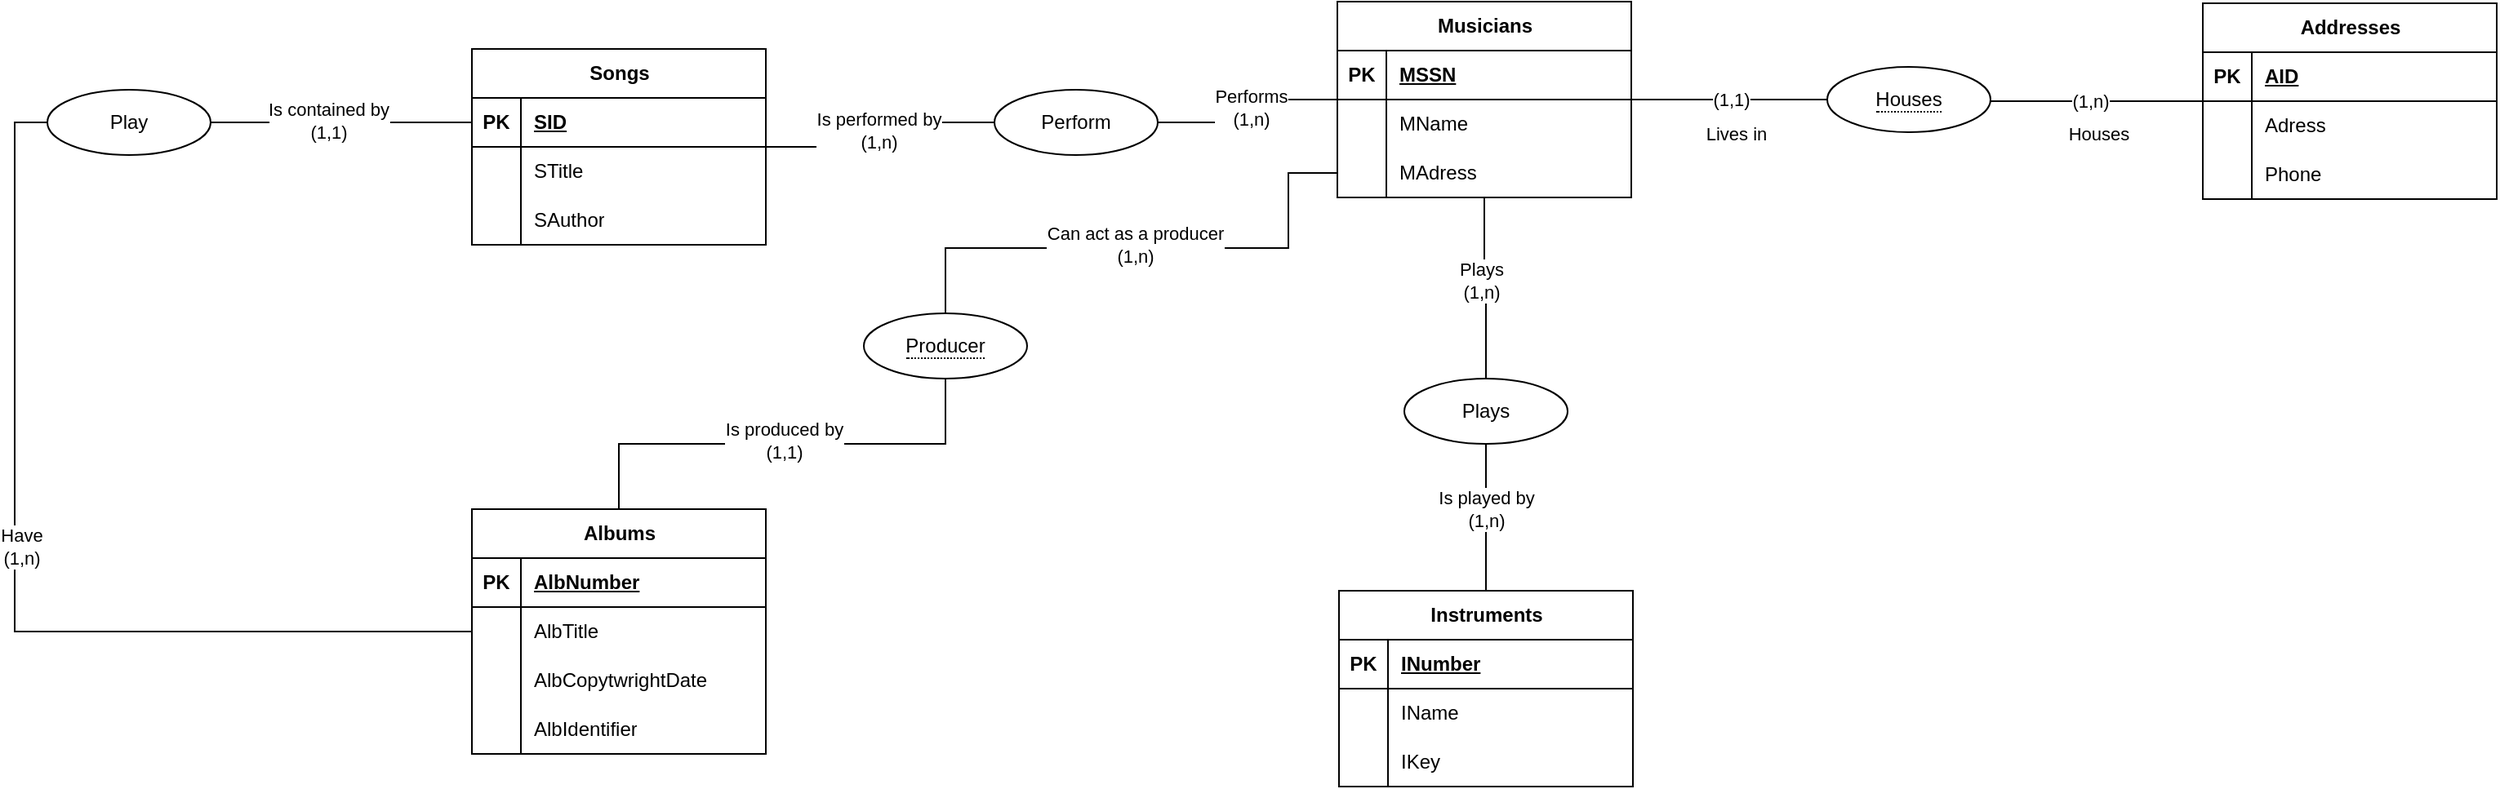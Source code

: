 <mxfile version="24.6.4" type="device">
  <diagram name="Página-1" id="3Nh4_szMT7JgrHM-tiYS">
    <mxGraphModel dx="2577" dy="1035" grid="1" gridSize="10" guides="1" tooltips="1" connect="1" arrows="1" fold="1" page="1" pageScale="1" pageWidth="827" pageHeight="1169" math="0" shadow="0">
      <root>
        <mxCell id="0" />
        <mxCell id="1" parent="0" />
        <mxCell id="sXZW44fHzQQ7xPGhSXdJ-114" style="edgeStyle=orthogonalEdgeStyle;rounded=0;orthogonalLoop=1;jettySize=auto;html=1;endArrow=none;endFill=0;entryX=0.5;entryY=0;entryDx=0;entryDy=0;" edge="1" parent="1" source="sXZW44fHzQQ7xPGhSXdJ-31" target="sXZW44fHzQQ7xPGhSXdJ-119">
          <mxGeometry relative="1" as="geometry">
            <mxPoint x="200" y="260" as="targetPoint" />
          </mxGeometry>
        </mxCell>
        <mxCell id="sXZW44fHzQQ7xPGhSXdJ-120" value="Plays&lt;br&gt;(1,n)" style="edgeLabel;html=1;align=center;verticalAlign=middle;resizable=0;points=[];" vertex="1" connectable="0" parent="sXZW44fHzQQ7xPGhSXdJ-114">
          <mxGeometry x="-0.085" y="-2" relative="1" as="geometry">
            <mxPoint as="offset" />
          </mxGeometry>
        </mxCell>
        <mxCell id="sXZW44fHzQQ7xPGhSXdJ-31" value="Musicians" style="shape=table;startSize=30;container=1;collapsible=1;childLayout=tableLayout;fixedRows=1;rowLines=0;fontStyle=1;align=center;resizeLast=1;html=1;" vertex="1" parent="1">
          <mxGeometry x="110" y="39" width="180" height="120" as="geometry" />
        </mxCell>
        <mxCell id="sXZW44fHzQQ7xPGhSXdJ-32" value="" style="shape=tableRow;horizontal=0;startSize=0;swimlaneHead=0;swimlaneBody=0;fillColor=none;collapsible=0;dropTarget=0;points=[[0,0.5],[1,0.5]];portConstraint=eastwest;top=0;left=0;right=0;bottom=1;" vertex="1" parent="sXZW44fHzQQ7xPGhSXdJ-31">
          <mxGeometry y="30" width="180" height="30" as="geometry" />
        </mxCell>
        <mxCell id="sXZW44fHzQQ7xPGhSXdJ-33" value="PK" style="shape=partialRectangle;connectable=0;fillColor=none;top=0;left=0;bottom=0;right=0;fontStyle=1;overflow=hidden;whiteSpace=wrap;html=1;" vertex="1" parent="sXZW44fHzQQ7xPGhSXdJ-32">
          <mxGeometry width="30" height="30" as="geometry">
            <mxRectangle width="30" height="30" as="alternateBounds" />
          </mxGeometry>
        </mxCell>
        <mxCell id="sXZW44fHzQQ7xPGhSXdJ-34" value="MSSN" style="shape=partialRectangle;connectable=0;fillColor=none;top=0;left=0;bottom=0;right=0;align=left;spacingLeft=6;fontStyle=5;overflow=hidden;whiteSpace=wrap;html=1;" vertex="1" parent="sXZW44fHzQQ7xPGhSXdJ-32">
          <mxGeometry x="30" width="150" height="30" as="geometry">
            <mxRectangle width="150" height="30" as="alternateBounds" />
          </mxGeometry>
        </mxCell>
        <mxCell id="sXZW44fHzQQ7xPGhSXdJ-35" value="" style="shape=tableRow;horizontal=0;startSize=0;swimlaneHead=0;swimlaneBody=0;fillColor=none;collapsible=0;dropTarget=0;points=[[0,0.5],[1,0.5]];portConstraint=eastwest;top=0;left=0;right=0;bottom=0;" vertex="1" parent="sXZW44fHzQQ7xPGhSXdJ-31">
          <mxGeometry y="60" width="180" height="30" as="geometry" />
        </mxCell>
        <mxCell id="sXZW44fHzQQ7xPGhSXdJ-36" value="" style="shape=partialRectangle;connectable=0;fillColor=none;top=0;left=0;bottom=0;right=0;editable=1;overflow=hidden;whiteSpace=wrap;html=1;" vertex="1" parent="sXZW44fHzQQ7xPGhSXdJ-35">
          <mxGeometry width="30" height="30" as="geometry">
            <mxRectangle width="30" height="30" as="alternateBounds" />
          </mxGeometry>
        </mxCell>
        <mxCell id="sXZW44fHzQQ7xPGhSXdJ-37" value="MName" style="shape=partialRectangle;connectable=0;fillColor=none;top=0;left=0;bottom=0;right=0;align=left;spacingLeft=6;overflow=hidden;whiteSpace=wrap;html=1;" vertex="1" parent="sXZW44fHzQQ7xPGhSXdJ-35">
          <mxGeometry x="30" width="150" height="30" as="geometry">
            <mxRectangle width="150" height="30" as="alternateBounds" />
          </mxGeometry>
        </mxCell>
        <mxCell id="sXZW44fHzQQ7xPGhSXdJ-38" value="" style="shape=tableRow;horizontal=0;startSize=0;swimlaneHead=0;swimlaneBody=0;fillColor=none;collapsible=0;dropTarget=0;points=[[0,0.5],[1,0.5]];portConstraint=eastwest;top=0;left=0;right=0;bottom=0;" vertex="1" parent="sXZW44fHzQQ7xPGhSXdJ-31">
          <mxGeometry y="90" width="180" height="30" as="geometry" />
        </mxCell>
        <mxCell id="sXZW44fHzQQ7xPGhSXdJ-39" value="" style="shape=partialRectangle;connectable=0;fillColor=none;top=0;left=0;bottom=0;right=0;editable=1;overflow=hidden;whiteSpace=wrap;html=1;" vertex="1" parent="sXZW44fHzQQ7xPGhSXdJ-38">
          <mxGeometry width="30" height="30" as="geometry">
            <mxRectangle width="30" height="30" as="alternateBounds" />
          </mxGeometry>
        </mxCell>
        <mxCell id="sXZW44fHzQQ7xPGhSXdJ-40" value="MAdress" style="shape=partialRectangle;connectable=0;fillColor=none;top=0;left=0;bottom=0;right=0;align=left;spacingLeft=6;overflow=hidden;whiteSpace=wrap;html=1;" vertex="1" parent="sXZW44fHzQQ7xPGhSXdJ-38">
          <mxGeometry x="30" width="150" height="30" as="geometry">
            <mxRectangle width="150" height="30" as="alternateBounds" />
          </mxGeometry>
        </mxCell>
        <mxCell id="sXZW44fHzQQ7xPGhSXdJ-44" value="Addresses" style="shape=table;startSize=30;container=1;collapsible=1;childLayout=tableLayout;fixedRows=1;rowLines=0;fontStyle=1;align=center;resizeLast=1;html=1;" vertex="1" parent="1">
          <mxGeometry x="640" y="40" width="180" height="120" as="geometry" />
        </mxCell>
        <mxCell id="sXZW44fHzQQ7xPGhSXdJ-45" value="" style="shape=tableRow;horizontal=0;startSize=0;swimlaneHead=0;swimlaneBody=0;fillColor=none;collapsible=0;dropTarget=0;points=[[0,0.5],[1,0.5]];portConstraint=eastwest;top=0;left=0;right=0;bottom=1;" vertex="1" parent="sXZW44fHzQQ7xPGhSXdJ-44">
          <mxGeometry y="30" width="180" height="30" as="geometry" />
        </mxCell>
        <mxCell id="sXZW44fHzQQ7xPGhSXdJ-46" value="PK" style="shape=partialRectangle;connectable=0;fillColor=none;top=0;left=0;bottom=0;right=0;fontStyle=1;overflow=hidden;whiteSpace=wrap;html=1;" vertex="1" parent="sXZW44fHzQQ7xPGhSXdJ-45">
          <mxGeometry width="30" height="30" as="geometry">
            <mxRectangle width="30" height="30" as="alternateBounds" />
          </mxGeometry>
        </mxCell>
        <mxCell id="sXZW44fHzQQ7xPGhSXdJ-47" value="AID" style="shape=partialRectangle;connectable=0;fillColor=none;top=0;left=0;bottom=0;right=0;align=left;spacingLeft=6;fontStyle=5;overflow=hidden;whiteSpace=wrap;html=1;" vertex="1" parent="sXZW44fHzQQ7xPGhSXdJ-45">
          <mxGeometry x="30" width="150" height="30" as="geometry">
            <mxRectangle width="150" height="30" as="alternateBounds" />
          </mxGeometry>
        </mxCell>
        <mxCell id="sXZW44fHzQQ7xPGhSXdJ-48" value="" style="shape=tableRow;horizontal=0;startSize=0;swimlaneHead=0;swimlaneBody=0;fillColor=none;collapsible=0;dropTarget=0;points=[[0,0.5],[1,0.5]];portConstraint=eastwest;top=0;left=0;right=0;bottom=0;" vertex="1" parent="sXZW44fHzQQ7xPGhSXdJ-44">
          <mxGeometry y="60" width="180" height="30" as="geometry" />
        </mxCell>
        <mxCell id="sXZW44fHzQQ7xPGhSXdJ-49" value="" style="shape=partialRectangle;connectable=0;fillColor=none;top=0;left=0;bottom=0;right=0;editable=1;overflow=hidden;whiteSpace=wrap;html=1;" vertex="1" parent="sXZW44fHzQQ7xPGhSXdJ-48">
          <mxGeometry width="30" height="30" as="geometry">
            <mxRectangle width="30" height="30" as="alternateBounds" />
          </mxGeometry>
        </mxCell>
        <mxCell id="sXZW44fHzQQ7xPGhSXdJ-50" value="Adress" style="shape=partialRectangle;connectable=0;fillColor=none;top=0;left=0;bottom=0;right=0;align=left;spacingLeft=6;overflow=hidden;whiteSpace=wrap;html=1;" vertex="1" parent="sXZW44fHzQQ7xPGhSXdJ-48">
          <mxGeometry x="30" width="150" height="30" as="geometry">
            <mxRectangle width="150" height="30" as="alternateBounds" />
          </mxGeometry>
        </mxCell>
        <mxCell id="sXZW44fHzQQ7xPGhSXdJ-51" value="" style="shape=tableRow;horizontal=0;startSize=0;swimlaneHead=0;swimlaneBody=0;fillColor=none;collapsible=0;dropTarget=0;points=[[0,0.5],[1,0.5]];portConstraint=eastwest;top=0;left=0;right=0;bottom=0;" vertex="1" parent="sXZW44fHzQQ7xPGhSXdJ-44">
          <mxGeometry y="90" width="180" height="30" as="geometry" />
        </mxCell>
        <mxCell id="sXZW44fHzQQ7xPGhSXdJ-52" value="" style="shape=partialRectangle;connectable=0;fillColor=none;top=0;left=0;bottom=0;right=0;editable=1;overflow=hidden;whiteSpace=wrap;html=1;" vertex="1" parent="sXZW44fHzQQ7xPGhSXdJ-51">
          <mxGeometry width="30" height="30" as="geometry">
            <mxRectangle width="30" height="30" as="alternateBounds" />
          </mxGeometry>
        </mxCell>
        <mxCell id="sXZW44fHzQQ7xPGhSXdJ-53" value="Phone" style="shape=partialRectangle;connectable=0;fillColor=none;top=0;left=0;bottom=0;right=0;align=left;spacingLeft=6;overflow=hidden;whiteSpace=wrap;html=1;" vertex="1" parent="sXZW44fHzQQ7xPGhSXdJ-51">
          <mxGeometry x="30" width="150" height="30" as="geometry">
            <mxRectangle width="150" height="30" as="alternateBounds" />
          </mxGeometry>
        </mxCell>
        <mxCell id="sXZW44fHzQQ7xPGhSXdJ-57" value="Instruments" style="shape=table;startSize=30;container=1;collapsible=1;childLayout=tableLayout;fixedRows=1;rowLines=0;fontStyle=1;align=center;resizeLast=1;html=1;" vertex="1" parent="1">
          <mxGeometry x="111" y="400" width="180" height="120" as="geometry" />
        </mxCell>
        <mxCell id="sXZW44fHzQQ7xPGhSXdJ-58" value="" style="shape=tableRow;horizontal=0;startSize=0;swimlaneHead=0;swimlaneBody=0;fillColor=none;collapsible=0;dropTarget=0;points=[[0,0.5],[1,0.5]];portConstraint=eastwest;top=0;left=0;right=0;bottom=1;" vertex="1" parent="sXZW44fHzQQ7xPGhSXdJ-57">
          <mxGeometry y="30" width="180" height="30" as="geometry" />
        </mxCell>
        <mxCell id="sXZW44fHzQQ7xPGhSXdJ-59" value="PK" style="shape=partialRectangle;connectable=0;fillColor=none;top=0;left=0;bottom=0;right=0;fontStyle=1;overflow=hidden;whiteSpace=wrap;html=1;" vertex="1" parent="sXZW44fHzQQ7xPGhSXdJ-58">
          <mxGeometry width="30" height="30" as="geometry">
            <mxRectangle width="30" height="30" as="alternateBounds" />
          </mxGeometry>
        </mxCell>
        <mxCell id="sXZW44fHzQQ7xPGhSXdJ-60" value="INumber" style="shape=partialRectangle;connectable=0;fillColor=none;top=0;left=0;bottom=0;right=0;align=left;spacingLeft=6;fontStyle=5;overflow=hidden;whiteSpace=wrap;html=1;" vertex="1" parent="sXZW44fHzQQ7xPGhSXdJ-58">
          <mxGeometry x="30" width="150" height="30" as="geometry">
            <mxRectangle width="150" height="30" as="alternateBounds" />
          </mxGeometry>
        </mxCell>
        <mxCell id="sXZW44fHzQQ7xPGhSXdJ-61" value="" style="shape=tableRow;horizontal=0;startSize=0;swimlaneHead=0;swimlaneBody=0;fillColor=none;collapsible=0;dropTarget=0;points=[[0,0.5],[1,0.5]];portConstraint=eastwest;top=0;left=0;right=0;bottom=0;" vertex="1" parent="sXZW44fHzQQ7xPGhSXdJ-57">
          <mxGeometry y="60" width="180" height="30" as="geometry" />
        </mxCell>
        <mxCell id="sXZW44fHzQQ7xPGhSXdJ-62" value="" style="shape=partialRectangle;connectable=0;fillColor=none;top=0;left=0;bottom=0;right=0;editable=1;overflow=hidden;whiteSpace=wrap;html=1;" vertex="1" parent="sXZW44fHzQQ7xPGhSXdJ-61">
          <mxGeometry width="30" height="30" as="geometry">
            <mxRectangle width="30" height="30" as="alternateBounds" />
          </mxGeometry>
        </mxCell>
        <mxCell id="sXZW44fHzQQ7xPGhSXdJ-63" value="IName" style="shape=partialRectangle;connectable=0;fillColor=none;top=0;left=0;bottom=0;right=0;align=left;spacingLeft=6;overflow=hidden;whiteSpace=wrap;html=1;" vertex="1" parent="sXZW44fHzQQ7xPGhSXdJ-61">
          <mxGeometry x="30" width="150" height="30" as="geometry">
            <mxRectangle width="150" height="30" as="alternateBounds" />
          </mxGeometry>
        </mxCell>
        <mxCell id="sXZW44fHzQQ7xPGhSXdJ-64" value="" style="shape=tableRow;horizontal=0;startSize=0;swimlaneHead=0;swimlaneBody=0;fillColor=none;collapsible=0;dropTarget=0;points=[[0,0.5],[1,0.5]];portConstraint=eastwest;top=0;left=0;right=0;bottom=0;" vertex="1" parent="sXZW44fHzQQ7xPGhSXdJ-57">
          <mxGeometry y="90" width="180" height="30" as="geometry" />
        </mxCell>
        <mxCell id="sXZW44fHzQQ7xPGhSXdJ-65" value="" style="shape=partialRectangle;connectable=0;fillColor=none;top=0;left=0;bottom=0;right=0;editable=1;overflow=hidden;whiteSpace=wrap;html=1;" vertex="1" parent="sXZW44fHzQQ7xPGhSXdJ-64">
          <mxGeometry width="30" height="30" as="geometry">
            <mxRectangle width="30" height="30" as="alternateBounds" />
          </mxGeometry>
        </mxCell>
        <mxCell id="sXZW44fHzQQ7xPGhSXdJ-66" value="IKey" style="shape=partialRectangle;connectable=0;fillColor=none;top=0;left=0;bottom=0;right=0;align=left;spacingLeft=6;overflow=hidden;whiteSpace=wrap;html=1;" vertex="1" parent="sXZW44fHzQQ7xPGhSXdJ-64">
          <mxGeometry x="30" width="150" height="30" as="geometry">
            <mxRectangle width="150" height="30" as="alternateBounds" />
          </mxGeometry>
        </mxCell>
        <mxCell id="sXZW44fHzQQ7xPGhSXdJ-133" style="edgeStyle=orthogonalEdgeStyle;rounded=0;orthogonalLoop=1;jettySize=auto;html=1;endArrow=none;endFill=0;" edge="1" parent="1" source="sXZW44fHzQQ7xPGhSXdJ-134" target="sXZW44fHzQQ7xPGhSXdJ-38">
          <mxGeometry relative="1" as="geometry">
            <Array as="points">
              <mxPoint x="-130" y="190" />
              <mxPoint x="80" y="190" />
              <mxPoint x="80" y="144" />
            </Array>
          </mxGeometry>
        </mxCell>
        <mxCell id="sXZW44fHzQQ7xPGhSXdJ-140" value="Can act as a producer&lt;br&gt;(1,n)" style="edgeLabel;html=1;align=center;verticalAlign=middle;resizable=0;points=[];" vertex="1" connectable="0" parent="sXZW44fHzQQ7xPGhSXdJ-133">
          <mxGeometry x="-0.043" y="2" relative="1" as="geometry">
            <mxPoint as="offset" />
          </mxGeometry>
        </mxCell>
        <mxCell id="sXZW44fHzQQ7xPGhSXdJ-70" value="Albums" style="shape=table;startSize=30;container=1;collapsible=1;childLayout=tableLayout;fixedRows=1;rowLines=0;fontStyle=1;align=center;resizeLast=1;html=1;" vertex="1" parent="1">
          <mxGeometry x="-420" y="350" width="180" height="150" as="geometry" />
        </mxCell>
        <mxCell id="sXZW44fHzQQ7xPGhSXdJ-71" value="" style="shape=tableRow;horizontal=0;startSize=0;swimlaneHead=0;swimlaneBody=0;fillColor=none;collapsible=0;dropTarget=0;points=[[0,0.5],[1,0.5]];portConstraint=eastwest;top=0;left=0;right=0;bottom=1;" vertex="1" parent="sXZW44fHzQQ7xPGhSXdJ-70">
          <mxGeometry y="30" width="180" height="30" as="geometry" />
        </mxCell>
        <mxCell id="sXZW44fHzQQ7xPGhSXdJ-72" value="PK" style="shape=partialRectangle;connectable=0;fillColor=none;top=0;left=0;bottom=0;right=0;fontStyle=1;overflow=hidden;whiteSpace=wrap;html=1;" vertex="1" parent="sXZW44fHzQQ7xPGhSXdJ-71">
          <mxGeometry width="30" height="30" as="geometry">
            <mxRectangle width="30" height="30" as="alternateBounds" />
          </mxGeometry>
        </mxCell>
        <mxCell id="sXZW44fHzQQ7xPGhSXdJ-73" value="AlbNumber" style="shape=partialRectangle;connectable=0;fillColor=none;top=0;left=0;bottom=0;right=0;align=left;spacingLeft=6;fontStyle=5;overflow=hidden;whiteSpace=wrap;html=1;" vertex="1" parent="sXZW44fHzQQ7xPGhSXdJ-71">
          <mxGeometry x="30" width="150" height="30" as="geometry">
            <mxRectangle width="150" height="30" as="alternateBounds" />
          </mxGeometry>
        </mxCell>
        <mxCell id="sXZW44fHzQQ7xPGhSXdJ-74" value="" style="shape=tableRow;horizontal=0;startSize=0;swimlaneHead=0;swimlaneBody=0;fillColor=none;collapsible=0;dropTarget=0;points=[[0,0.5],[1,0.5]];portConstraint=eastwest;top=0;left=0;right=0;bottom=0;" vertex="1" parent="sXZW44fHzQQ7xPGhSXdJ-70">
          <mxGeometry y="60" width="180" height="30" as="geometry" />
        </mxCell>
        <mxCell id="sXZW44fHzQQ7xPGhSXdJ-75" value="" style="shape=partialRectangle;connectable=0;fillColor=none;top=0;left=0;bottom=0;right=0;editable=1;overflow=hidden;whiteSpace=wrap;html=1;" vertex="1" parent="sXZW44fHzQQ7xPGhSXdJ-74">
          <mxGeometry width="30" height="30" as="geometry">
            <mxRectangle width="30" height="30" as="alternateBounds" />
          </mxGeometry>
        </mxCell>
        <mxCell id="sXZW44fHzQQ7xPGhSXdJ-76" value="AlbTitle" style="shape=partialRectangle;connectable=0;fillColor=none;top=0;left=0;bottom=0;right=0;align=left;spacingLeft=6;overflow=hidden;whiteSpace=wrap;html=1;" vertex="1" parent="sXZW44fHzQQ7xPGhSXdJ-74">
          <mxGeometry x="30" width="150" height="30" as="geometry">
            <mxRectangle width="150" height="30" as="alternateBounds" />
          </mxGeometry>
        </mxCell>
        <mxCell id="sXZW44fHzQQ7xPGhSXdJ-77" value="" style="shape=tableRow;horizontal=0;startSize=0;swimlaneHead=0;swimlaneBody=0;fillColor=none;collapsible=0;dropTarget=0;points=[[0,0.5],[1,0.5]];portConstraint=eastwest;top=0;left=0;right=0;bottom=0;" vertex="1" parent="sXZW44fHzQQ7xPGhSXdJ-70">
          <mxGeometry y="90" width="180" height="30" as="geometry" />
        </mxCell>
        <mxCell id="sXZW44fHzQQ7xPGhSXdJ-78" value="" style="shape=partialRectangle;connectable=0;fillColor=none;top=0;left=0;bottom=0;right=0;editable=1;overflow=hidden;whiteSpace=wrap;html=1;" vertex="1" parent="sXZW44fHzQQ7xPGhSXdJ-77">
          <mxGeometry width="30" height="30" as="geometry">
            <mxRectangle width="30" height="30" as="alternateBounds" />
          </mxGeometry>
        </mxCell>
        <mxCell id="sXZW44fHzQQ7xPGhSXdJ-79" value="AlbCopytwrightDate" style="shape=partialRectangle;connectable=0;fillColor=none;top=0;left=0;bottom=0;right=0;align=left;spacingLeft=6;overflow=hidden;whiteSpace=wrap;html=1;" vertex="1" parent="sXZW44fHzQQ7xPGhSXdJ-77">
          <mxGeometry x="30" width="150" height="30" as="geometry">
            <mxRectangle width="150" height="30" as="alternateBounds" />
          </mxGeometry>
        </mxCell>
        <mxCell id="sXZW44fHzQQ7xPGhSXdJ-80" value="" style="shape=tableRow;horizontal=0;startSize=0;swimlaneHead=0;swimlaneBody=0;fillColor=none;collapsible=0;dropTarget=0;points=[[0,0.5],[1,0.5]];portConstraint=eastwest;top=0;left=0;right=0;bottom=0;" vertex="1" parent="sXZW44fHzQQ7xPGhSXdJ-70">
          <mxGeometry y="120" width="180" height="30" as="geometry" />
        </mxCell>
        <mxCell id="sXZW44fHzQQ7xPGhSXdJ-81" value="" style="shape=partialRectangle;connectable=0;fillColor=none;top=0;left=0;bottom=0;right=0;editable=1;overflow=hidden;whiteSpace=wrap;html=1;" vertex="1" parent="sXZW44fHzQQ7xPGhSXdJ-80">
          <mxGeometry width="30" height="30" as="geometry">
            <mxRectangle width="30" height="30" as="alternateBounds" />
          </mxGeometry>
        </mxCell>
        <mxCell id="sXZW44fHzQQ7xPGhSXdJ-82" value="AlbIdentifier" style="shape=partialRectangle;connectable=0;fillColor=none;top=0;left=0;bottom=0;right=0;align=left;spacingLeft=6;overflow=hidden;whiteSpace=wrap;html=1;" vertex="1" parent="sXZW44fHzQQ7xPGhSXdJ-80">
          <mxGeometry x="30" width="150" height="30" as="geometry">
            <mxRectangle width="150" height="30" as="alternateBounds" />
          </mxGeometry>
        </mxCell>
        <mxCell id="sXZW44fHzQQ7xPGhSXdJ-89" value="Songs" style="shape=table;startSize=30;container=1;collapsible=1;childLayout=tableLayout;fixedRows=1;rowLines=0;fontStyle=1;align=center;resizeLast=1;html=1;" vertex="1" parent="1">
          <mxGeometry x="-420" y="68" width="180" height="120" as="geometry" />
        </mxCell>
        <mxCell id="sXZW44fHzQQ7xPGhSXdJ-90" value="" style="shape=tableRow;horizontal=0;startSize=0;swimlaneHead=0;swimlaneBody=0;fillColor=none;collapsible=0;dropTarget=0;points=[[0,0.5],[1,0.5]];portConstraint=eastwest;top=0;left=0;right=0;bottom=1;" vertex="1" parent="sXZW44fHzQQ7xPGhSXdJ-89">
          <mxGeometry y="30" width="180" height="30" as="geometry" />
        </mxCell>
        <mxCell id="sXZW44fHzQQ7xPGhSXdJ-91" value="PK" style="shape=partialRectangle;connectable=0;fillColor=none;top=0;left=0;bottom=0;right=0;fontStyle=1;overflow=hidden;whiteSpace=wrap;html=1;" vertex="1" parent="sXZW44fHzQQ7xPGhSXdJ-90">
          <mxGeometry width="30" height="30" as="geometry">
            <mxRectangle width="30" height="30" as="alternateBounds" />
          </mxGeometry>
        </mxCell>
        <mxCell id="sXZW44fHzQQ7xPGhSXdJ-92" value="SID" style="shape=partialRectangle;connectable=0;fillColor=none;top=0;left=0;bottom=0;right=0;align=left;spacingLeft=6;fontStyle=5;overflow=hidden;whiteSpace=wrap;html=1;" vertex="1" parent="sXZW44fHzQQ7xPGhSXdJ-90">
          <mxGeometry x="30" width="150" height="30" as="geometry">
            <mxRectangle width="150" height="30" as="alternateBounds" />
          </mxGeometry>
        </mxCell>
        <mxCell id="sXZW44fHzQQ7xPGhSXdJ-93" value="" style="shape=tableRow;horizontal=0;startSize=0;swimlaneHead=0;swimlaneBody=0;fillColor=none;collapsible=0;dropTarget=0;points=[[0,0.5],[1,0.5]];portConstraint=eastwest;top=0;left=0;right=0;bottom=0;" vertex="1" parent="sXZW44fHzQQ7xPGhSXdJ-89">
          <mxGeometry y="60" width="180" height="30" as="geometry" />
        </mxCell>
        <mxCell id="sXZW44fHzQQ7xPGhSXdJ-94" value="" style="shape=partialRectangle;connectable=0;fillColor=none;top=0;left=0;bottom=0;right=0;editable=1;overflow=hidden;whiteSpace=wrap;html=1;" vertex="1" parent="sXZW44fHzQQ7xPGhSXdJ-93">
          <mxGeometry width="30" height="30" as="geometry">
            <mxRectangle width="30" height="30" as="alternateBounds" />
          </mxGeometry>
        </mxCell>
        <mxCell id="sXZW44fHzQQ7xPGhSXdJ-95" value="STitle" style="shape=partialRectangle;connectable=0;fillColor=none;top=0;left=0;bottom=0;right=0;align=left;spacingLeft=6;overflow=hidden;whiteSpace=wrap;html=1;" vertex="1" parent="sXZW44fHzQQ7xPGhSXdJ-93">
          <mxGeometry x="30" width="150" height="30" as="geometry">
            <mxRectangle width="150" height="30" as="alternateBounds" />
          </mxGeometry>
        </mxCell>
        <mxCell id="sXZW44fHzQQ7xPGhSXdJ-96" value="" style="shape=tableRow;horizontal=0;startSize=0;swimlaneHead=0;swimlaneBody=0;fillColor=none;collapsible=0;dropTarget=0;points=[[0,0.5],[1,0.5]];portConstraint=eastwest;top=0;left=0;right=0;bottom=0;" vertex="1" parent="sXZW44fHzQQ7xPGhSXdJ-89">
          <mxGeometry y="90" width="180" height="30" as="geometry" />
        </mxCell>
        <mxCell id="sXZW44fHzQQ7xPGhSXdJ-97" value="" style="shape=partialRectangle;connectable=0;fillColor=none;top=0;left=0;bottom=0;right=0;editable=1;overflow=hidden;whiteSpace=wrap;html=1;" vertex="1" parent="sXZW44fHzQQ7xPGhSXdJ-96">
          <mxGeometry width="30" height="30" as="geometry">
            <mxRectangle width="30" height="30" as="alternateBounds" />
          </mxGeometry>
        </mxCell>
        <mxCell id="sXZW44fHzQQ7xPGhSXdJ-98" value="SAuthor" style="shape=partialRectangle;connectable=0;fillColor=none;top=0;left=0;bottom=0;right=0;align=left;spacingLeft=6;overflow=hidden;whiteSpace=wrap;html=1;" vertex="1" parent="sXZW44fHzQQ7xPGhSXdJ-96">
          <mxGeometry x="30" width="150" height="30" as="geometry">
            <mxRectangle width="150" height="30" as="alternateBounds" />
          </mxGeometry>
        </mxCell>
        <mxCell id="sXZW44fHzQQ7xPGhSXdJ-107" style="edgeStyle=orthogonalEdgeStyle;rounded=0;orthogonalLoop=1;jettySize=auto;html=1;endArrow=none;endFill=0;exitX=1;exitY=0.525;exitDx=0;exitDy=0;exitPerimeter=0;" edge="1" parent="1" source="sXZW44fHzQQ7xPGhSXdJ-118" target="sXZW44fHzQQ7xPGhSXdJ-44">
          <mxGeometry relative="1" as="geometry">
            <mxPoint x="520" y="100" as="sourcePoint" />
          </mxGeometry>
        </mxCell>
        <mxCell id="sXZW44fHzQQ7xPGhSXdJ-110" value="(1,n)" style="edgeLabel;html=1;align=center;verticalAlign=middle;resizable=0;points=[];" vertex="1" connectable="0" parent="sXZW44fHzQQ7xPGhSXdJ-107">
          <mxGeometry x="-0.831" y="1" relative="1" as="geometry">
            <mxPoint x="50" y="1" as="offset" />
          </mxGeometry>
        </mxCell>
        <mxCell id="sXZW44fHzQQ7xPGhSXdJ-112" value="Houses" style="edgeLabel;html=1;align=center;verticalAlign=middle;resizable=0;points=[];" vertex="1" connectable="0" parent="sXZW44fHzQQ7xPGhSXdJ-107">
          <mxGeometry x="0.006" y="2" relative="1" as="geometry">
            <mxPoint y="22" as="offset" />
          </mxGeometry>
        </mxCell>
        <mxCell id="sXZW44fHzQQ7xPGhSXdJ-108" style="edgeStyle=orthogonalEdgeStyle;rounded=0;orthogonalLoop=1;jettySize=auto;html=1;exitX=0;exitY=0.5;exitDx=0;exitDy=0;endArrow=none;endFill=0;exitPerimeter=0;" edge="1" parent="1" source="sXZW44fHzQQ7xPGhSXdJ-118" target="sXZW44fHzQQ7xPGhSXdJ-31">
          <mxGeometry relative="1" as="geometry">
            <mxPoint x="400" y="100" as="sourcePoint" />
          </mxGeometry>
        </mxCell>
        <mxCell id="sXZW44fHzQQ7xPGhSXdJ-109" value="(1,1)" style="edgeLabel;html=1;align=center;verticalAlign=middle;resizable=0;points=[];" vertex="1" connectable="0" parent="sXZW44fHzQQ7xPGhSXdJ-108">
          <mxGeometry x="0.8" y="1" relative="1" as="geometry">
            <mxPoint x="49" y="-1" as="offset" />
          </mxGeometry>
        </mxCell>
        <mxCell id="sXZW44fHzQQ7xPGhSXdJ-111" value="Lives in" style="edgeLabel;html=1;align=center;verticalAlign=middle;resizable=0;points=[];" vertex="1" connectable="0" parent="sXZW44fHzQQ7xPGhSXdJ-108">
          <mxGeometry x="0.098" y="2" relative="1" as="geometry">
            <mxPoint x="10" y="19" as="offset" />
          </mxGeometry>
        </mxCell>
        <mxCell id="sXZW44fHzQQ7xPGhSXdJ-115" style="edgeStyle=orthogonalEdgeStyle;rounded=0;orthogonalLoop=1;jettySize=auto;html=1;endArrow=none;endFill=0;exitX=0.5;exitY=1;exitDx=0;exitDy=0;" edge="1" parent="1" source="sXZW44fHzQQ7xPGhSXdJ-119" target="sXZW44fHzQQ7xPGhSXdJ-57">
          <mxGeometry relative="1" as="geometry">
            <mxPoint x="200.048" y="319.976" as="sourcePoint" />
          </mxGeometry>
        </mxCell>
        <mxCell id="sXZW44fHzQQ7xPGhSXdJ-121" value="Is played by&lt;br&gt;(1,n)" style="edgeLabel;html=1;align=center;verticalAlign=middle;resizable=0;points=[];" vertex="1" connectable="0" parent="sXZW44fHzQQ7xPGhSXdJ-115">
          <mxGeometry x="-0.106" relative="1" as="geometry">
            <mxPoint as="offset" />
          </mxGeometry>
        </mxCell>
        <mxCell id="sXZW44fHzQQ7xPGhSXdJ-118" value="&lt;span style=&quot;border-bottom: 1px dotted&quot;&gt;Houses&lt;/span&gt;" style="ellipse;whiteSpace=wrap;html=1;align=center;" vertex="1" parent="1">
          <mxGeometry x="410" y="79" width="100" height="40" as="geometry" />
        </mxCell>
        <mxCell id="sXZW44fHzQQ7xPGhSXdJ-119" value="Plays" style="ellipse;whiteSpace=wrap;html=1;align=center;" vertex="1" parent="1">
          <mxGeometry x="151" y="270" width="100" height="40" as="geometry" />
        </mxCell>
        <mxCell id="sXZW44fHzQQ7xPGhSXdJ-122" value="Play" style="ellipse;whiteSpace=wrap;html=1;align=center;" vertex="1" parent="1">
          <mxGeometry x="-680" y="93" width="100" height="40" as="geometry" />
        </mxCell>
        <mxCell id="sXZW44fHzQQ7xPGhSXdJ-123" style="edgeStyle=orthogonalEdgeStyle;rounded=0;orthogonalLoop=1;jettySize=auto;html=1;entryX=0;entryY=0.5;entryDx=0;entryDy=0;endArrow=none;endFill=0;" edge="1" parent="1" source="sXZW44fHzQQ7xPGhSXdJ-74" target="sXZW44fHzQQ7xPGhSXdJ-122">
          <mxGeometry relative="1" as="geometry" />
        </mxCell>
        <mxCell id="sXZW44fHzQQ7xPGhSXdJ-124" value="Have&lt;br&gt;(1,n)" style="edgeLabel;html=1;align=center;verticalAlign=middle;resizable=0;points=[];" vertex="1" connectable="0" parent="sXZW44fHzQQ7xPGhSXdJ-123">
          <mxGeometry x="0.087" y="-4" relative="1" as="geometry">
            <mxPoint as="offset" />
          </mxGeometry>
        </mxCell>
        <mxCell id="sXZW44fHzQQ7xPGhSXdJ-125" style="edgeStyle=orthogonalEdgeStyle;rounded=0;orthogonalLoop=1;jettySize=auto;html=1;exitX=0;exitY=0.5;exitDx=0;exitDy=0;endArrow=none;endFill=0;" edge="1" parent="1" source="sXZW44fHzQQ7xPGhSXdJ-90" target="sXZW44fHzQQ7xPGhSXdJ-122">
          <mxGeometry relative="1" as="geometry" />
        </mxCell>
        <mxCell id="sXZW44fHzQQ7xPGhSXdJ-126" value="Is contained by&lt;br&gt;(1,1)" style="edgeLabel;html=1;align=center;verticalAlign=middle;resizable=0;points=[];" vertex="1" connectable="0" parent="sXZW44fHzQQ7xPGhSXdJ-125">
          <mxGeometry x="0.109" y="-1" relative="1" as="geometry">
            <mxPoint as="offset" />
          </mxGeometry>
        </mxCell>
        <mxCell id="sXZW44fHzQQ7xPGhSXdJ-128" style="edgeStyle=orthogonalEdgeStyle;rounded=0;orthogonalLoop=1;jettySize=auto;html=1;endArrow=none;endFill=0;" edge="1" parent="1" source="sXZW44fHzQQ7xPGhSXdJ-127" target="sXZW44fHzQQ7xPGhSXdJ-31">
          <mxGeometry relative="1" as="geometry" />
        </mxCell>
        <mxCell id="sXZW44fHzQQ7xPGhSXdJ-131" value="Performs&lt;br&gt;(1,n)" style="edgeLabel;html=1;align=center;verticalAlign=middle;resizable=0;points=[];" vertex="1" connectable="0" parent="sXZW44fHzQQ7xPGhSXdJ-128">
          <mxGeometry x="0.03" y="-2" relative="1" as="geometry">
            <mxPoint as="offset" />
          </mxGeometry>
        </mxCell>
        <mxCell id="sXZW44fHzQQ7xPGhSXdJ-129" style="edgeStyle=orthogonalEdgeStyle;rounded=0;orthogonalLoop=1;jettySize=auto;html=1;endArrow=none;endFill=0;" edge="1" parent="1" source="sXZW44fHzQQ7xPGhSXdJ-127" target="sXZW44fHzQQ7xPGhSXdJ-89">
          <mxGeometry relative="1" as="geometry" />
        </mxCell>
        <mxCell id="sXZW44fHzQQ7xPGhSXdJ-130" value="Is performed by&lt;br&gt;(1,n)" style="edgeLabel;html=1;align=center;verticalAlign=middle;resizable=0;points=[];" vertex="1" connectable="0" parent="sXZW44fHzQQ7xPGhSXdJ-129">
          <mxGeometry x="-0.04" y="-1" relative="1" as="geometry">
            <mxPoint as="offset" />
          </mxGeometry>
        </mxCell>
        <mxCell id="sXZW44fHzQQ7xPGhSXdJ-127" value="Perform" style="ellipse;whiteSpace=wrap;html=1;align=center;" vertex="1" parent="1">
          <mxGeometry x="-100" y="93" width="100" height="40" as="geometry" />
        </mxCell>
        <mxCell id="sXZW44fHzQQ7xPGhSXdJ-136" style="edgeStyle=orthogonalEdgeStyle;rounded=0;orthogonalLoop=1;jettySize=auto;html=1;exitX=0.5;exitY=1;exitDx=0;exitDy=0;endArrow=none;endFill=0;" edge="1" parent="1" source="sXZW44fHzQQ7xPGhSXdJ-134" target="sXZW44fHzQQ7xPGhSXdJ-70">
          <mxGeometry relative="1" as="geometry" />
        </mxCell>
        <mxCell id="sXZW44fHzQQ7xPGhSXdJ-138" value="Is produced by&lt;br&gt;(1,1)" style="edgeLabel;html=1;align=center;verticalAlign=middle;resizable=0;points=[];" vertex="1" connectable="0" parent="sXZW44fHzQQ7xPGhSXdJ-136">
          <mxGeometry x="-0.003" y="-2" relative="1" as="geometry">
            <mxPoint as="offset" />
          </mxGeometry>
        </mxCell>
        <mxCell id="sXZW44fHzQQ7xPGhSXdJ-134" value="&lt;span style=&quot;border-bottom: 1px dotted&quot;&gt;Producer&lt;/span&gt;" style="ellipse;whiteSpace=wrap;html=1;align=center;" vertex="1" parent="1">
          <mxGeometry x="-180" y="230" width="100" height="40" as="geometry" />
        </mxCell>
      </root>
    </mxGraphModel>
  </diagram>
</mxfile>
